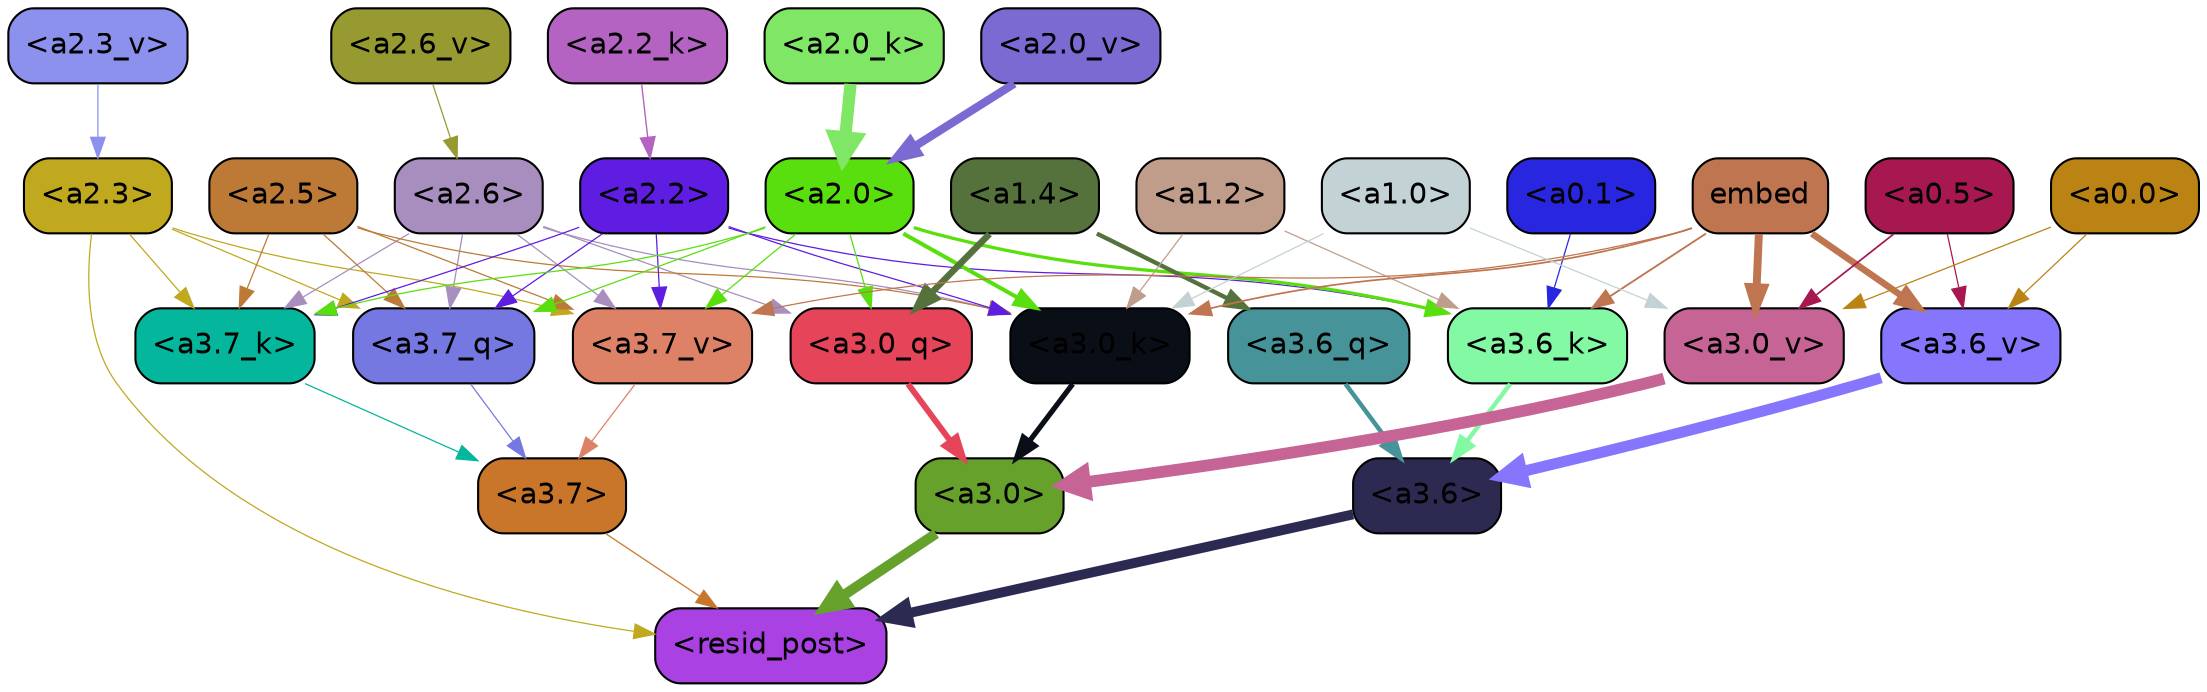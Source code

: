 strict digraph "" {
	graph [bgcolor=transparent,
		layout=dot,
		overlap=false,
		splines=true
	];
	"<a3.7>"	[color=black,
		fillcolor="#c9762b",
		fontname=Helvetica,
		shape=box,
		style="filled, rounded"];
	"<resid_post>"	[color=black,
		fillcolor="#a941e3",
		fontname=Helvetica,
		shape=box,
		style="filled, rounded"];
	"<a3.7>" -> "<resid_post>"	[color="#c9762b",
		penwidth=0.6];
	"<a3.6>"	[color=black,
		fillcolor="#2d2a52",
		fontname=Helvetica,
		shape=box,
		style="filled, rounded"];
	"<a3.6>" -> "<resid_post>"	[color="#2d2a52",
		penwidth=4.751592040061951];
	"<a3.0>"	[color=black,
		fillcolor="#65a12b",
		fontname=Helvetica,
		shape=box,
		style="filled, rounded"];
	"<a3.0>" -> "<resid_post>"	[color="#65a12b",
		penwidth=4.904066681861877];
	"<a2.3>"	[color=black,
		fillcolor="#c0a81f",
		fontname=Helvetica,
		shape=box,
		style="filled, rounded"];
	"<a2.3>" -> "<resid_post>"	[color="#c0a81f",
		penwidth=0.6];
	"<a3.7_q>"	[color=black,
		fillcolor="#7678e2",
		fontname=Helvetica,
		shape=box,
		style="filled, rounded"];
	"<a2.3>" -> "<a3.7_q>"	[color="#c0a81f",
		penwidth=0.6];
	"<a3.7_k>"	[color=black,
		fillcolor="#04b69b",
		fontname=Helvetica,
		shape=box,
		style="filled, rounded"];
	"<a2.3>" -> "<a3.7_k>"	[color="#c0a81f",
		penwidth=0.6069068089127541];
	"<a3.7_v>"	[color=black,
		fillcolor="#dd8267",
		fontname=Helvetica,
		shape=box,
		style="filled, rounded"];
	"<a2.3>" -> "<a3.7_v>"	[color="#c0a81f",
		penwidth=0.6];
	"<a3.7_q>" -> "<a3.7>"	[color="#7678e2",
		penwidth=0.6];
	"<a3.6_q>"	[color=black,
		fillcolor="#469499",
		fontname=Helvetica,
		shape=box,
		style="filled, rounded"];
	"<a3.6_q>" -> "<a3.6>"	[color="#469499",
		penwidth=2.160832464694977];
	"<a3.0_q>"	[color=black,
		fillcolor="#e64559",
		fontname=Helvetica,
		shape=box,
		style="filled, rounded"];
	"<a3.0_q>" -> "<a3.0>"	[color="#e64559",
		penwidth=2.870753765106201];
	"<a3.7_k>" -> "<a3.7>"	[color="#04b69b",
		penwidth=0.6];
	"<a3.6_k>"	[color=black,
		fillcolor="#84f9a4",
		fontname=Helvetica,
		shape=box,
		style="filled, rounded"];
	"<a3.6_k>" -> "<a3.6>"	[color="#84f9a4",
		penwidth=2.13908451795578];
	"<a3.0_k>"	[color=black,
		fillcolor="#0a0e17",
		fontname=Helvetica,
		shape=box,
		style="filled, rounded"];
	"<a3.0_k>" -> "<a3.0>"	[color="#0a0e17",
		penwidth=2.520303964614868];
	"<a3.7_v>" -> "<a3.7>"	[color="#dd8267",
		penwidth=0.6];
	"<a3.6_v>"	[color=black,
		fillcolor="#8576fd",
		fontname=Helvetica,
		shape=box,
		style="filled, rounded"];
	"<a3.6_v>" -> "<a3.6>"	[color="#8576fd",
		penwidth=5.297133803367615];
	"<a3.0_v>"	[color=black,
		fillcolor="#c66595",
		fontname=Helvetica,
		shape=box,
		style="filled, rounded"];
	"<a3.0_v>" -> "<a3.0>"	[color="#c66595",
		penwidth=5.680712580680847];
	"<a2.6>"	[color=black,
		fillcolor="#a78ebe",
		fontname=Helvetica,
		shape=box,
		style="filled, rounded"];
	"<a2.6>" -> "<a3.7_q>"	[color="#a78ebe",
		penwidth=0.6];
	"<a2.6>" -> "<a3.0_q>"	[color="#a78ebe",
		penwidth=0.6];
	"<a2.6>" -> "<a3.7_k>"	[color="#a78ebe",
		penwidth=0.6];
	"<a2.6>" -> "<a3.0_k>"	[color="#a78ebe",
		penwidth=0.6];
	"<a2.6>" -> "<a3.7_v>"	[color="#a78ebe",
		penwidth=0.6];
	"<a2.5>"	[color=black,
		fillcolor="#bd7a37",
		fontname=Helvetica,
		shape=box,
		style="filled, rounded"];
	"<a2.5>" -> "<a3.7_q>"	[color="#bd7a37",
		penwidth=0.6];
	"<a2.5>" -> "<a3.7_k>"	[color="#bd7a37",
		penwidth=0.6];
	"<a2.5>" -> "<a3.0_k>"	[color="#bd7a37",
		penwidth=0.6];
	"<a2.5>" -> "<a3.7_v>"	[color="#bd7a37",
		penwidth=0.6];
	"<a2.2>"	[color=black,
		fillcolor="#5e1de1",
		fontname=Helvetica,
		shape=box,
		style="filled, rounded"];
	"<a2.2>" -> "<a3.7_q>"	[color="#5e1de1",
		penwidth=0.6];
	"<a2.2>" -> "<a3.7_k>"	[color="#5e1de1",
		penwidth=0.6];
	"<a2.2>" -> "<a3.6_k>"	[color="#5e1de1",
		penwidth=0.6];
	"<a2.2>" -> "<a3.0_k>"	[color="#5e1de1",
		penwidth=0.6];
	"<a2.2>" -> "<a3.7_v>"	[color="#5e1de1",
		penwidth=0.6];
	"<a2.0>"	[color=black,
		fillcolor="#59df0e",
		fontname=Helvetica,
		shape=box,
		style="filled, rounded"];
	"<a2.0>" -> "<a3.7_q>"	[color="#59df0e",
		penwidth=0.6];
	"<a2.0>" -> "<a3.0_q>"	[color="#59df0e",
		penwidth=0.6];
	"<a2.0>" -> "<a3.7_k>"	[color="#59df0e",
		penwidth=0.6];
	"<a2.0>" -> "<a3.6_k>"	[color="#59df0e",
		penwidth=1.564806342124939];
	"<a2.0>" -> "<a3.0_k>"	[color="#59df0e",
		penwidth=1.9353990852832794];
	"<a2.0>" -> "<a3.7_v>"	[color="#59df0e",
		penwidth=0.6];
	"<a1.4>"	[color=black,
		fillcolor="#55723d",
		fontname=Helvetica,
		shape=box,
		style="filled, rounded"];
	"<a1.4>" -> "<a3.6_q>"	[color="#55723d",
		penwidth=2.0727532356977463];
	"<a1.4>" -> "<a3.0_q>"	[color="#55723d",
		penwidth=3.1279823780059814];
	"<a1.2>"	[color=black,
		fillcolor="#c09d8b",
		fontname=Helvetica,
		shape=box,
		style="filled, rounded"];
	"<a1.2>" -> "<a3.6_k>"	[color="#c09d8b",
		penwidth=0.6];
	"<a1.2>" -> "<a3.0_k>"	[color="#c09d8b",
		penwidth=0.6];
	"<a0.1>"	[color=black,
		fillcolor="#2827df",
		fontname=Helvetica,
		shape=box,
		style="filled, rounded"];
	"<a0.1>" -> "<a3.6_k>"	[color="#2827df",
		penwidth=0.6];
	embed	[color=black,
		fillcolor="#bf7550",
		fontname=Helvetica,
		shape=box,
		style="filled, rounded"];
	embed -> "<a3.6_k>"	[color="#bf7550",
		penwidth=0.8915999233722687];
	embed -> "<a3.0_k>"	[color="#bf7550",
		penwidth=0.832088902592659];
	embed -> "<a3.7_v>"	[color="#bf7550",
		penwidth=0.6];
	embed -> "<a3.6_v>"	[color="#bf7550",
		penwidth=3.1840110421180725];
	embed -> "<a3.0_v>"	[color="#bf7550",
		penwidth=3.8132747188210487];
	"<a1.0>"	[color=black,
		fillcolor="#c2d2d5",
		fontname=Helvetica,
		shape=box,
		style="filled, rounded"];
	"<a1.0>" -> "<a3.0_k>"	[color="#c2d2d5",
		penwidth=0.6];
	"<a1.0>" -> "<a3.0_v>"	[color="#c2d2d5",
		penwidth=0.6];
	"<a0.5>"	[color=black,
		fillcolor="#a71850",
		fontname=Helvetica,
		shape=box,
		style="filled, rounded"];
	"<a0.5>" -> "<a3.6_v>"	[color="#a71850",
		penwidth=0.6];
	"<a0.5>" -> "<a3.0_v>"	[color="#a71850",
		penwidth=0.8331108838319778];
	"<a0.0>"	[color=black,
		fillcolor="#bb8314",
		fontname=Helvetica,
		shape=box,
		style="filled, rounded"];
	"<a0.0>" -> "<a3.6_v>"	[color="#bb8314",
		penwidth=0.6];
	"<a0.0>" -> "<a3.0_v>"	[color="#bb8314",
		penwidth=0.6];
	"<a2.2_k>"	[color=black,
		fillcolor="#b463c2",
		fontname=Helvetica,
		shape=box,
		style="filled, rounded"];
	"<a2.2_k>" -> "<a2.2>"	[color="#b463c2",
		penwidth=0.6722683310508728];
	"<a2.0_k>"	[color=black,
		fillcolor="#80e766",
		fontname=Helvetica,
		shape=box,
		style="filled, rounded"];
	"<a2.0_k>" -> "<a2.0>"	[color="#80e766",
		penwidth=5.859246134757996];
	"<a2.6_v>"	[color=black,
		fillcolor="#979a30",
		fontname=Helvetica,
		shape=box,
		style="filled, rounded"];
	"<a2.6_v>" -> "<a2.6>"	[color="#979a30",
		penwidth=0.6];
	"<a2.3_v>"	[color=black,
		fillcolor="#8b91ed",
		fontname=Helvetica,
		shape=box,
		style="filled, rounded"];
	"<a2.3_v>" -> "<a2.3>"	[color="#8b91ed",
		penwidth=0.6];
	"<a2.0_v>"	[color=black,
		fillcolor="#7b6ad1",
		fontname=Helvetica,
		shape=box,
		style="filled, rounded"];
	"<a2.0_v>" -> "<a2.0>"	[color="#7b6ad1",
		penwidth=3.9621697664260864];
}
